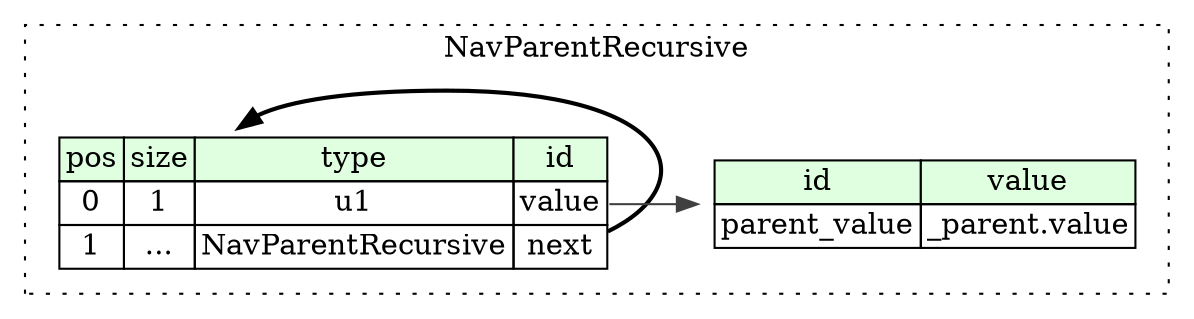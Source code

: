 digraph {
	rankdir=LR;
	node [shape=plaintext];
	subgraph cluster__nav_parent_recursive {
		label="NavParentRecursive";
		graph[style=dotted];

		nav_parent_recursive__seq [label=<<TABLE BORDER="0" CELLBORDER="1" CELLSPACING="0">
			<TR><TD BGCOLOR="#E0FFE0">pos</TD><TD BGCOLOR="#E0FFE0">size</TD><TD BGCOLOR="#E0FFE0">type</TD><TD BGCOLOR="#E0FFE0">id</TD></TR>
			<TR><TD PORT="value_pos">0</TD><TD PORT="value_size">1</TD><TD>u1</TD><TD PORT="value_type">value</TD></TR>
			<TR><TD PORT="next_pos">1</TD><TD PORT="next_size">...</TD><TD>NavParentRecursive</TD><TD PORT="next_type">next</TD></TR>
		</TABLE>>];
		nav_parent_recursive__inst__parent_value [label=<<TABLE BORDER="0" CELLBORDER="1" CELLSPACING="0">
			<TR><TD BGCOLOR="#E0FFE0">id</TD><TD BGCOLOR="#E0FFE0">value</TD></TR>
			<TR><TD>parent_value</TD><TD>_parent.value</TD></TR>
		</TABLE>>];
	}
	nav_parent_recursive__seq:next_type -> nav_parent_recursive__seq [style=bold];
	nav_parent_recursive__seq:value_type -> nav_parent_recursive__inst__parent_value [color="#404040"];
}
